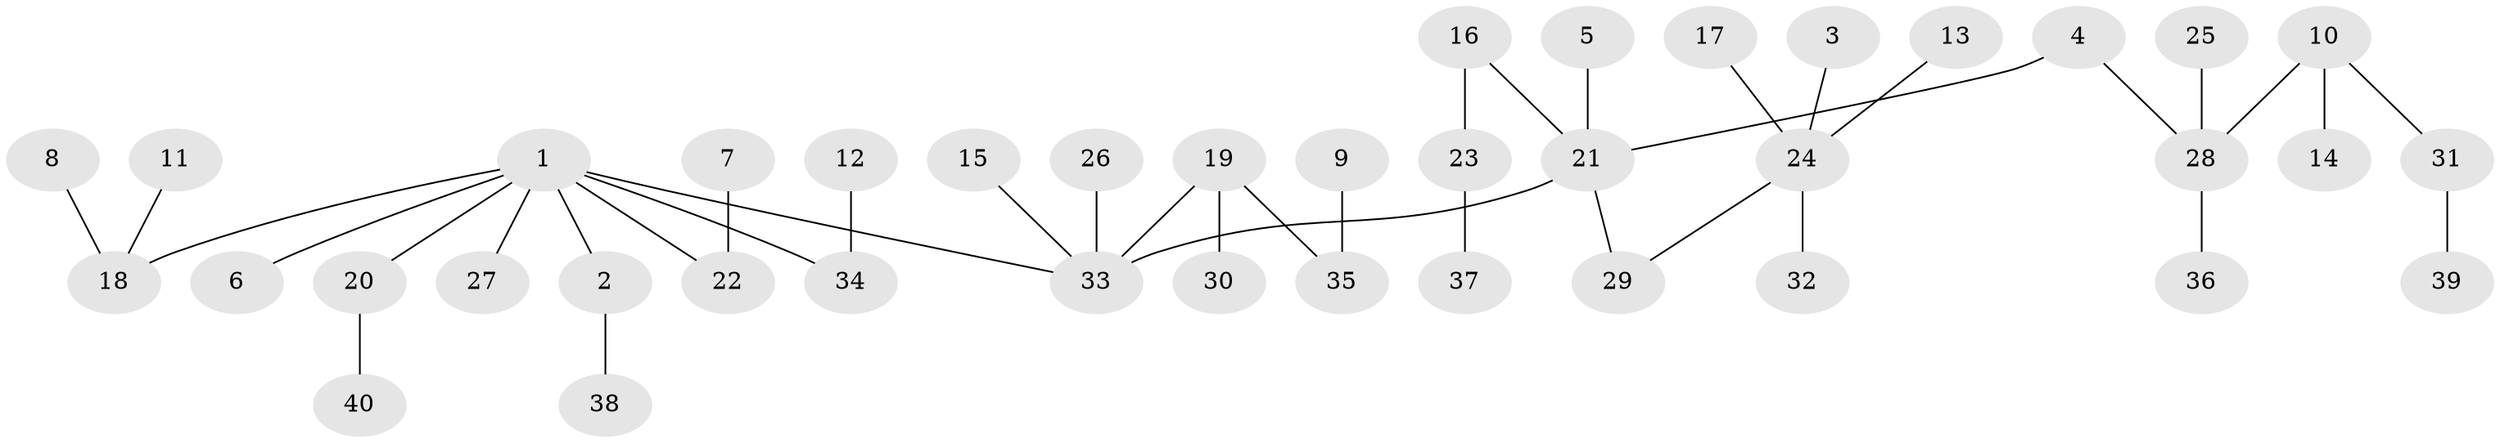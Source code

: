 // original degree distribution, {5: 0.05, 6: 0.025, 3: 0.1125, 4: 0.0625, 2: 0.2375, 1: 0.5125}
// Generated by graph-tools (version 1.1) at 2025/50/03/09/25 03:50:17]
// undirected, 40 vertices, 39 edges
graph export_dot {
graph [start="1"]
  node [color=gray90,style=filled];
  1;
  2;
  3;
  4;
  5;
  6;
  7;
  8;
  9;
  10;
  11;
  12;
  13;
  14;
  15;
  16;
  17;
  18;
  19;
  20;
  21;
  22;
  23;
  24;
  25;
  26;
  27;
  28;
  29;
  30;
  31;
  32;
  33;
  34;
  35;
  36;
  37;
  38;
  39;
  40;
  1 -- 2 [weight=1.0];
  1 -- 6 [weight=1.0];
  1 -- 18 [weight=1.0];
  1 -- 20 [weight=1.0];
  1 -- 22 [weight=1.0];
  1 -- 27 [weight=1.0];
  1 -- 33 [weight=1.0];
  1 -- 34 [weight=1.0];
  2 -- 38 [weight=1.0];
  3 -- 24 [weight=1.0];
  4 -- 21 [weight=1.0];
  4 -- 28 [weight=1.0];
  5 -- 21 [weight=1.0];
  7 -- 22 [weight=1.0];
  8 -- 18 [weight=1.0];
  9 -- 35 [weight=1.0];
  10 -- 14 [weight=1.0];
  10 -- 28 [weight=1.0];
  10 -- 31 [weight=1.0];
  11 -- 18 [weight=1.0];
  12 -- 34 [weight=1.0];
  13 -- 24 [weight=1.0];
  15 -- 33 [weight=1.0];
  16 -- 21 [weight=1.0];
  16 -- 23 [weight=1.0];
  17 -- 24 [weight=1.0];
  19 -- 30 [weight=1.0];
  19 -- 33 [weight=1.0];
  19 -- 35 [weight=1.0];
  20 -- 40 [weight=1.0];
  21 -- 29 [weight=1.0];
  21 -- 33 [weight=1.0];
  23 -- 37 [weight=1.0];
  24 -- 29 [weight=1.0];
  24 -- 32 [weight=1.0];
  25 -- 28 [weight=1.0];
  26 -- 33 [weight=1.0];
  28 -- 36 [weight=1.0];
  31 -- 39 [weight=1.0];
}
